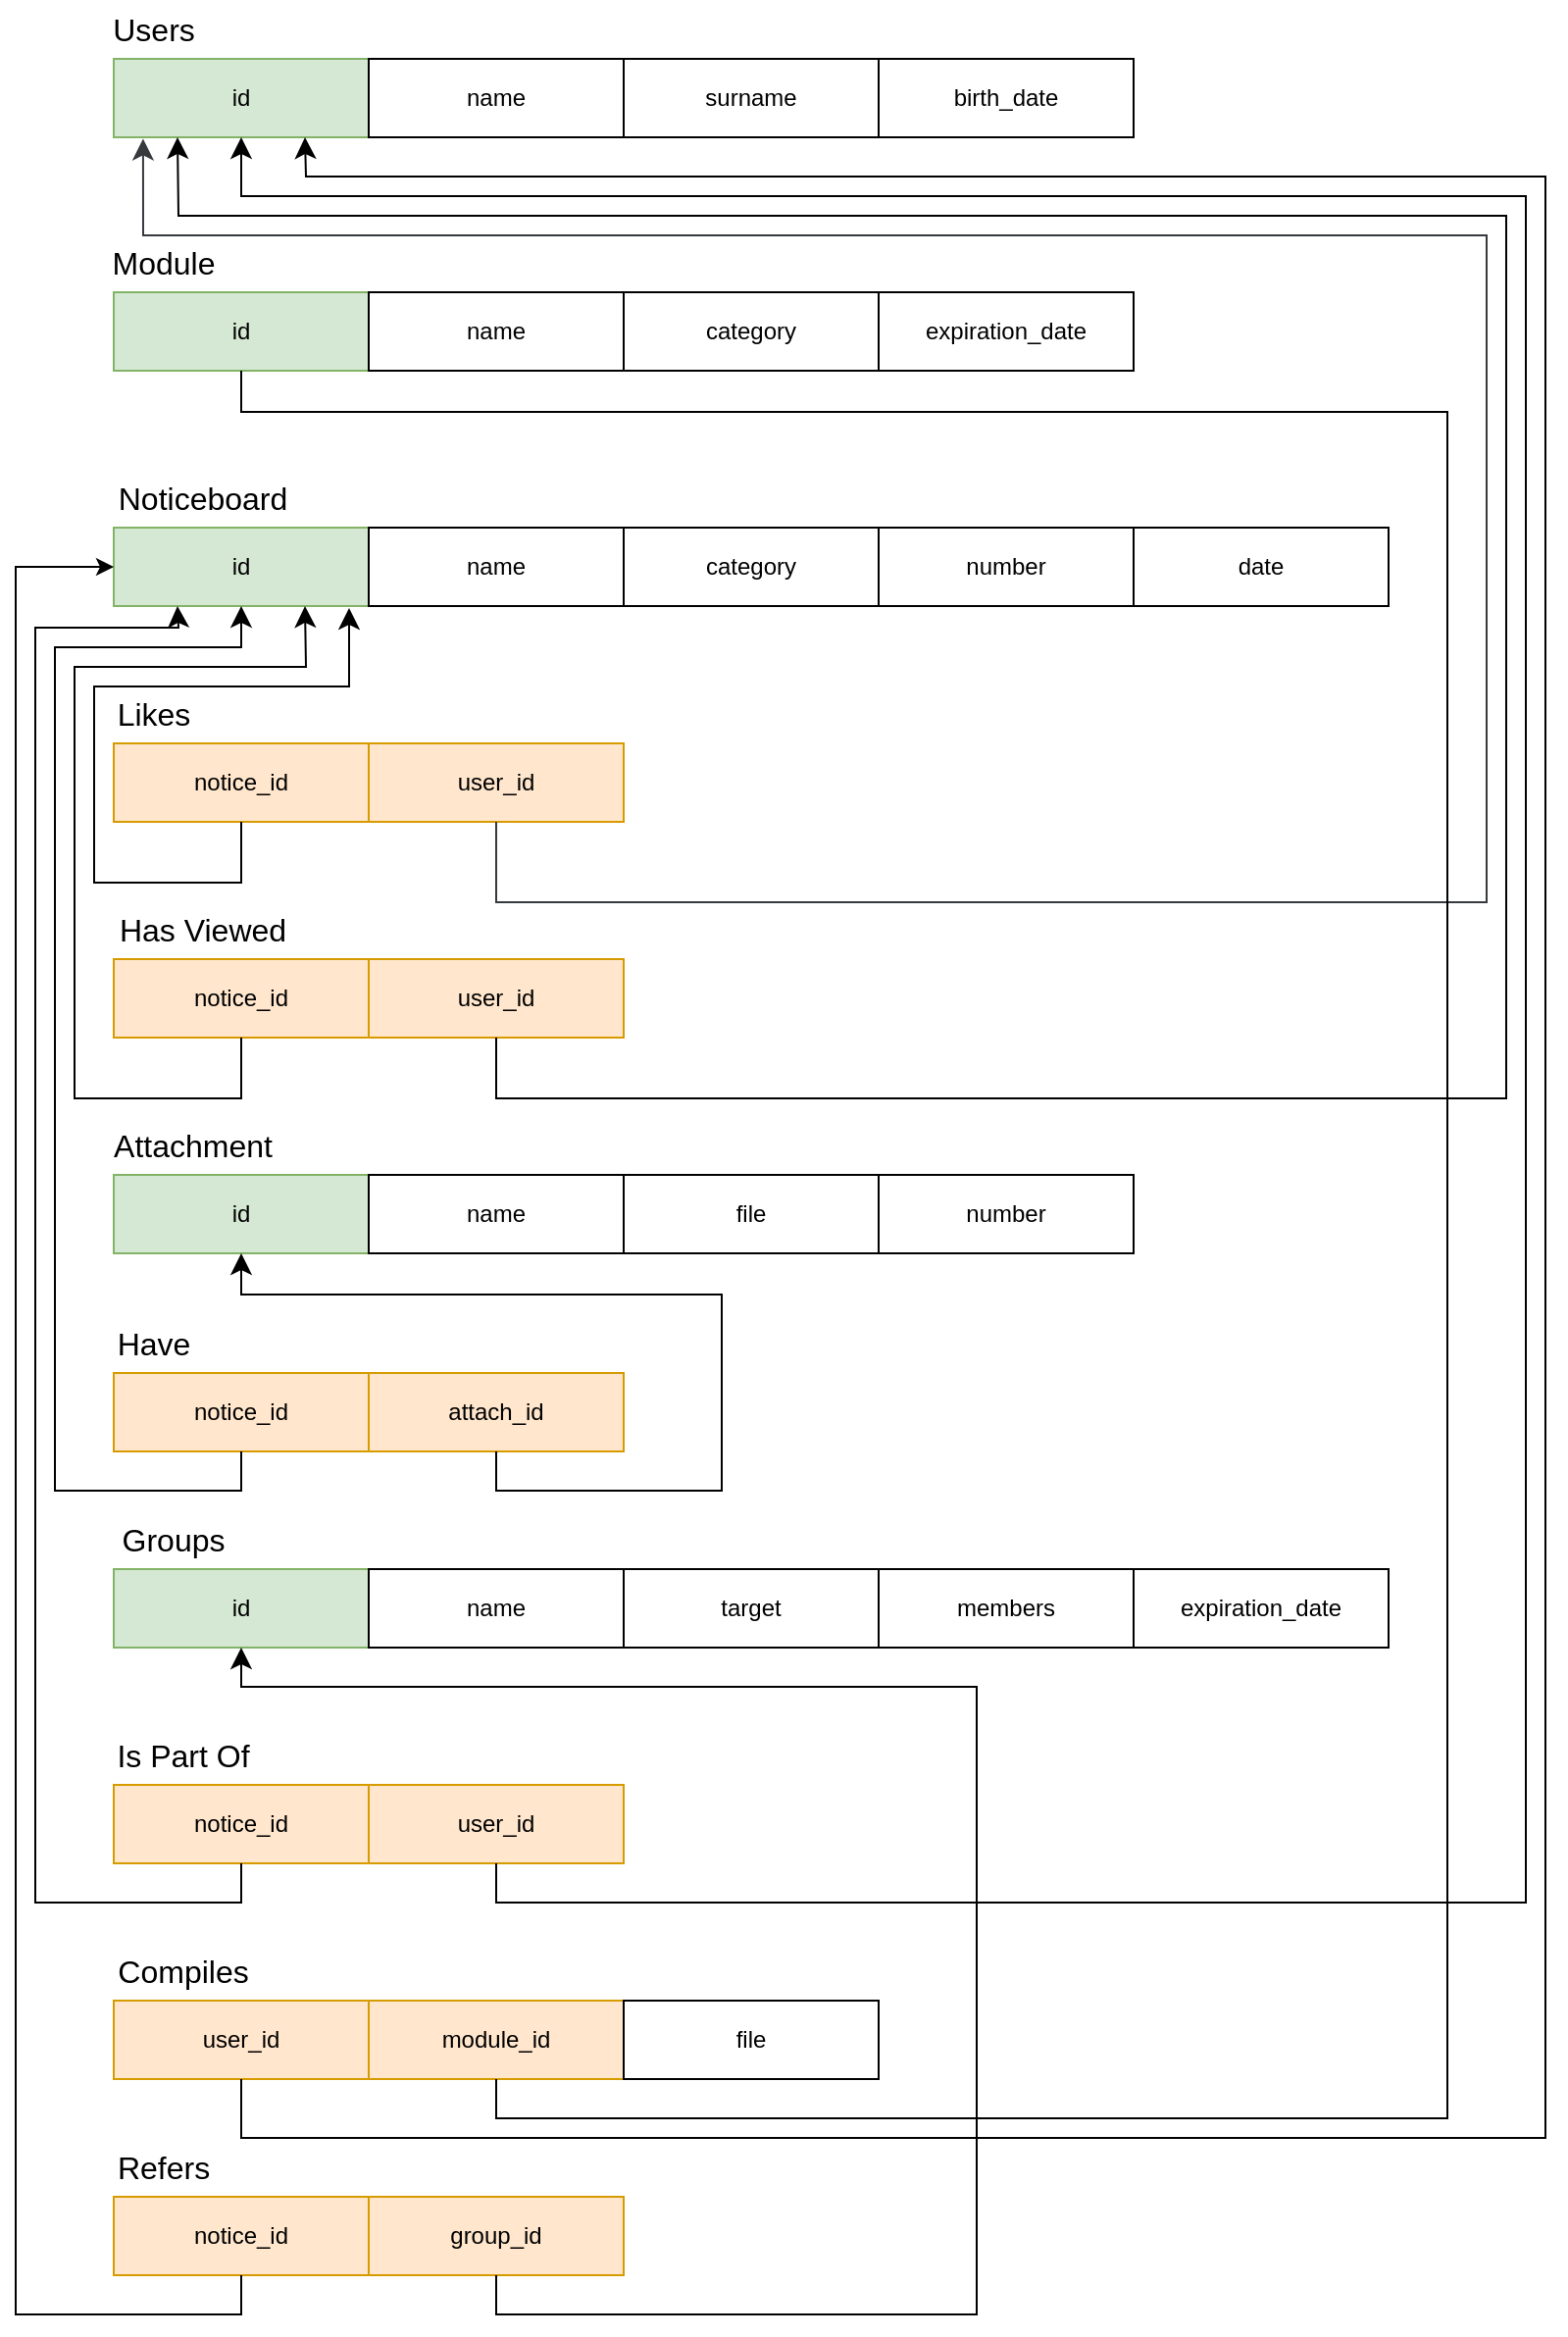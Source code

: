 <mxfile version="24.2.1" type="device">
  <diagram name="Pagina-1" id="hCMvARxHK98VJ9e5h0df">
    <mxGraphModel dx="1539" dy="868" grid="1" gridSize="10" guides="1" tooltips="1" connect="1" arrows="1" fold="1" page="1" pageScale="1" pageWidth="827" pageHeight="1169" math="0" shadow="0">
      <root>
        <mxCell id="0" />
        <mxCell id="1" parent="0" />
        <mxCell id="xF5MloBliGyO7JfxFLcV-14" value="id" style="rounded=0;whiteSpace=wrap;html=1;fillColor=#d5e8d4;strokeColor=#82b366;" parent="1" vertex="1">
          <mxGeometry x="40" y="100" width="130" height="40" as="geometry" />
        </mxCell>
        <mxCell id="xF5MloBliGyO7JfxFLcV-15" value="name" style="rounded=0;whiteSpace=wrap;html=1;" parent="1" vertex="1">
          <mxGeometry x="170" y="100" width="130" height="40" as="geometry" />
        </mxCell>
        <mxCell id="xF5MloBliGyO7JfxFLcV-16" value="surname" style="rounded=0;whiteSpace=wrap;html=1;" parent="1" vertex="1">
          <mxGeometry x="300" y="100" width="130" height="40" as="geometry" />
        </mxCell>
        <mxCell id="xF5MloBliGyO7JfxFLcV-17" value="birth_date" style="rounded=0;whiteSpace=wrap;html=1;" parent="1" vertex="1">
          <mxGeometry x="430" y="100" width="130" height="40" as="geometry" />
        </mxCell>
        <mxCell id="xF5MloBliGyO7JfxFLcV-18" value="Users" style="text;html=1;align=center;verticalAlign=middle;resizable=0;points=[];autosize=1;strokeColor=none;fillColor=none;fontSize=16;" parent="1" vertex="1">
          <mxGeometry x="25" y="70" width="70" height="30" as="geometry" />
        </mxCell>
        <mxCell id="xF5MloBliGyO7JfxFLcV-19" value="id" style="rounded=0;whiteSpace=wrap;html=1;fillColor=#d5e8d4;strokeColor=#82b366;" parent="1" vertex="1">
          <mxGeometry x="40" y="219" width="130" height="40" as="geometry" />
        </mxCell>
        <mxCell id="xF5MloBliGyO7JfxFLcV-20" value="name" style="rounded=0;whiteSpace=wrap;html=1;" parent="1" vertex="1">
          <mxGeometry x="170" y="219" width="130" height="40" as="geometry" />
        </mxCell>
        <mxCell id="xF5MloBliGyO7JfxFLcV-23" value="Module" style="text;html=1;align=center;verticalAlign=middle;resizable=0;points=[];autosize=1;strokeColor=none;fillColor=none;fontSize=16;" parent="1" vertex="1">
          <mxGeometry x="25" y="189" width="80" height="30" as="geometry" />
        </mxCell>
        <mxCell id="xF5MloBliGyO7JfxFLcV-24" value="category" style="rounded=0;whiteSpace=wrap;html=1;" parent="1" vertex="1">
          <mxGeometry x="300" y="219" width="130" height="40" as="geometry" />
        </mxCell>
        <mxCell id="xF5MloBliGyO7JfxFLcV-25" value="expiration_date" style="rounded=0;whiteSpace=wrap;html=1;" parent="1" vertex="1">
          <mxGeometry x="430" y="219" width="130" height="40" as="geometry" />
        </mxCell>
        <mxCell id="xF5MloBliGyO7JfxFLcV-26" value="id" style="rounded=0;whiteSpace=wrap;html=1;fillColor=#d5e8d4;strokeColor=#82b366;" parent="1" vertex="1">
          <mxGeometry x="40" y="339" width="130" height="40" as="geometry" />
        </mxCell>
        <mxCell id="xF5MloBliGyO7JfxFLcV-27" value="name" style="rounded=0;whiteSpace=wrap;html=1;" parent="1" vertex="1">
          <mxGeometry x="170" y="339" width="130" height="40" as="geometry" />
        </mxCell>
        <mxCell id="xF5MloBliGyO7JfxFLcV-28" value="Noticeboard" style="text;html=1;align=center;verticalAlign=middle;resizable=0;points=[];autosize=1;strokeColor=none;fillColor=none;fontSize=16;" parent="1" vertex="1">
          <mxGeometry x="30" y="309" width="110" height="30" as="geometry" />
        </mxCell>
        <mxCell id="xF5MloBliGyO7JfxFLcV-29" value="category" style="rounded=0;whiteSpace=wrap;html=1;" parent="1" vertex="1">
          <mxGeometry x="300" y="339" width="130" height="40" as="geometry" />
        </mxCell>
        <mxCell id="xF5MloBliGyO7JfxFLcV-30" value="number" style="rounded=0;whiteSpace=wrap;html=1;" parent="1" vertex="1">
          <mxGeometry x="430" y="339" width="130" height="40" as="geometry" />
        </mxCell>
        <mxCell id="xF5MloBliGyO7JfxFLcV-32" value="date" style="rounded=0;whiteSpace=wrap;html=1;" parent="1" vertex="1">
          <mxGeometry x="560" y="339" width="130" height="40" as="geometry" />
        </mxCell>
        <mxCell id="xF5MloBliGyO7JfxFLcV-33" value="notice_id" style="rounded=0;whiteSpace=wrap;html=1;fillColor=#ffe6cc;strokeColor=#d79b00;" parent="1" vertex="1">
          <mxGeometry x="40" y="449" width="130" height="40" as="geometry" />
        </mxCell>
        <mxCell id="xF5MloBliGyO7JfxFLcV-34" value="user_id" style="rounded=0;whiteSpace=wrap;html=1;fillColor=#ffe6cc;strokeColor=#d79b00;" parent="1" vertex="1">
          <mxGeometry x="170" y="449" width="130" height="40" as="geometry" />
        </mxCell>
        <mxCell id="xF5MloBliGyO7JfxFLcV-35" value="Likes" style="text;html=1;align=center;verticalAlign=middle;resizable=0;points=[];autosize=1;strokeColor=none;fillColor=none;fontSize=16;" parent="1" vertex="1">
          <mxGeometry x="30" y="419" width="60" height="30" as="geometry" />
        </mxCell>
        <mxCell id="xF5MloBliGyO7JfxFLcV-36" value="notice_id" style="rounded=0;whiteSpace=wrap;html=1;fillColor=#ffe6cc;strokeColor=#d79b00;" parent="1" vertex="1">
          <mxGeometry x="40" y="559" width="130" height="40" as="geometry" />
        </mxCell>
        <mxCell id="xF5MloBliGyO7JfxFLcV-37" value="user_id" style="rounded=0;whiteSpace=wrap;html=1;fillColor=#ffe6cc;strokeColor=#d79b00;" parent="1" vertex="1">
          <mxGeometry x="170" y="559" width="130" height="40" as="geometry" />
        </mxCell>
        <mxCell id="xF5MloBliGyO7JfxFLcV-38" value="Has Viewed" style="text;html=1;align=center;verticalAlign=middle;resizable=0;points=[];autosize=1;strokeColor=none;fillColor=none;fontSize=16;" parent="1" vertex="1">
          <mxGeometry x="30" y="529" width="110" height="30" as="geometry" />
        </mxCell>
        <mxCell id="xF5MloBliGyO7JfxFLcV-39" value="id" style="rounded=0;whiteSpace=wrap;html=1;fillColor=#d5e8d4;strokeColor=#82b366;" parent="1" vertex="1">
          <mxGeometry x="40" y="669" width="130" height="40" as="geometry" />
        </mxCell>
        <mxCell id="xF5MloBliGyO7JfxFLcV-40" value="name" style="rounded=0;whiteSpace=wrap;html=1;" parent="1" vertex="1">
          <mxGeometry x="170" y="669" width="130" height="40" as="geometry" />
        </mxCell>
        <mxCell id="xF5MloBliGyO7JfxFLcV-41" value="Attachment" style="text;html=1;align=center;verticalAlign=middle;resizable=0;points=[];autosize=1;strokeColor=none;fillColor=none;fontSize=16;" parent="1" vertex="1">
          <mxGeometry x="30" y="639" width="100" height="30" as="geometry" />
        </mxCell>
        <mxCell id="xF5MloBliGyO7JfxFLcV-42" value="file" style="rounded=0;whiteSpace=wrap;html=1;" parent="1" vertex="1">
          <mxGeometry x="300" y="669" width="130" height="40" as="geometry" />
        </mxCell>
        <mxCell id="xF5MloBliGyO7JfxFLcV-43" value="number" style="rounded=0;whiteSpace=wrap;html=1;" parent="1" vertex="1">
          <mxGeometry x="430" y="669" width="130" height="40" as="geometry" />
        </mxCell>
        <mxCell id="xF5MloBliGyO7JfxFLcV-44" value="notice_id" style="rounded=0;whiteSpace=wrap;html=1;fillColor=#ffe6cc;strokeColor=#d79b00;" parent="1" vertex="1">
          <mxGeometry x="40" y="770" width="130" height="40" as="geometry" />
        </mxCell>
        <mxCell id="xF5MloBliGyO7JfxFLcV-45" value="attach_id" style="rounded=0;whiteSpace=wrap;html=1;fillColor=#ffe6cc;strokeColor=#d79b00;" parent="1" vertex="1">
          <mxGeometry x="170" y="770" width="130" height="40" as="geometry" />
        </mxCell>
        <mxCell id="xF5MloBliGyO7JfxFLcV-46" value="Have" style="text;html=1;align=center;verticalAlign=middle;resizable=0;points=[];autosize=1;strokeColor=none;fillColor=none;fontSize=16;" parent="1" vertex="1">
          <mxGeometry x="30" y="740" width="60" height="30" as="geometry" />
        </mxCell>
        <mxCell id="xF5MloBliGyO7JfxFLcV-47" value="id" style="rounded=0;whiteSpace=wrap;html=1;fillColor=#d5e8d4;strokeColor=#82b366;" parent="1" vertex="1">
          <mxGeometry x="40" y="870" width="130" height="40" as="geometry" />
        </mxCell>
        <mxCell id="xF5MloBliGyO7JfxFLcV-48" value="name" style="rounded=0;whiteSpace=wrap;html=1;" parent="1" vertex="1">
          <mxGeometry x="170" y="870" width="130" height="40" as="geometry" />
        </mxCell>
        <mxCell id="xF5MloBliGyO7JfxFLcV-49" value="Groups" style="text;html=1;align=center;verticalAlign=middle;resizable=0;points=[];autosize=1;strokeColor=none;fillColor=none;fontSize=16;" parent="1" vertex="1">
          <mxGeometry x="30" y="840" width="80" height="30" as="geometry" />
        </mxCell>
        <mxCell id="xF5MloBliGyO7JfxFLcV-50" value="target" style="rounded=0;whiteSpace=wrap;html=1;" parent="1" vertex="1">
          <mxGeometry x="300" y="870" width="130" height="40" as="geometry" />
        </mxCell>
        <mxCell id="xF5MloBliGyO7JfxFLcV-51" value="members" style="rounded=0;whiteSpace=wrap;html=1;" parent="1" vertex="1">
          <mxGeometry x="430" y="870" width="130" height="40" as="geometry" />
        </mxCell>
        <mxCell id="xF5MloBliGyO7JfxFLcV-52" value="expiration_date" style="rounded=0;whiteSpace=wrap;html=1;" parent="1" vertex="1">
          <mxGeometry x="560" y="870" width="130" height="40" as="geometry" />
        </mxCell>
        <mxCell id="xF5MloBliGyO7JfxFLcV-53" value="notice_id" style="rounded=0;whiteSpace=wrap;html=1;fillColor=#ffe6cc;strokeColor=#d79b00;" parent="1" vertex="1">
          <mxGeometry x="40" y="980" width="130" height="40" as="geometry" />
        </mxCell>
        <mxCell id="xF5MloBliGyO7JfxFLcV-54" value="user_id" style="rounded=0;whiteSpace=wrap;html=1;fillColor=#ffe6cc;strokeColor=#d79b00;" parent="1" vertex="1">
          <mxGeometry x="170" y="980" width="130" height="40" as="geometry" />
        </mxCell>
        <mxCell id="xF5MloBliGyO7JfxFLcV-55" value="Is Part Of" style="text;html=1;align=center;verticalAlign=middle;resizable=0;points=[];autosize=1;strokeColor=none;fillColor=none;fontSize=16;" parent="1" vertex="1">
          <mxGeometry x="30" y="950" width="90" height="30" as="geometry" />
        </mxCell>
        <mxCell id="xF5MloBliGyO7JfxFLcV-56" value="user_id" style="rounded=0;whiteSpace=wrap;html=1;fillColor=#ffe6cc;strokeColor=#d79b00;" parent="1" vertex="1">
          <mxGeometry x="40" y="1090" width="130" height="40" as="geometry" />
        </mxCell>
        <mxCell id="xF5MloBliGyO7JfxFLcV-57" value="module_id" style="rounded=0;whiteSpace=wrap;html=1;fillColor=#ffe6cc;strokeColor=#d79b00;" parent="1" vertex="1">
          <mxGeometry x="170" y="1090" width="130" height="40" as="geometry" />
        </mxCell>
        <mxCell id="xF5MloBliGyO7JfxFLcV-58" value="Compiles" style="text;html=1;align=center;verticalAlign=middle;resizable=0;points=[];autosize=1;strokeColor=none;fillColor=none;fontSize=16;" parent="1" vertex="1">
          <mxGeometry x="30" y="1060" width="90" height="30" as="geometry" />
        </mxCell>
        <mxCell id="xF5MloBliGyO7JfxFLcV-59" value="notice_id" style="rounded=0;whiteSpace=wrap;html=1;fillColor=#ffe6cc;strokeColor=#d79b00;" parent="1" vertex="1">
          <mxGeometry x="40" y="1190" width="130" height="40" as="geometry" />
        </mxCell>
        <mxCell id="xF5MloBliGyO7JfxFLcV-60" value="group_id" style="rounded=0;whiteSpace=wrap;html=1;fillColor=#ffe6cc;strokeColor=#d79b00;" parent="1" vertex="1">
          <mxGeometry x="170" y="1190" width="130" height="40" as="geometry" />
        </mxCell>
        <mxCell id="xF5MloBliGyO7JfxFLcV-61" value="Refers" style="text;html=1;align=center;verticalAlign=middle;resizable=0;points=[];autosize=1;strokeColor=none;fillColor=none;fontSize=16;" parent="1" vertex="1">
          <mxGeometry x="30" y="1160" width="70" height="30" as="geometry" />
        </mxCell>
        <mxCell id="xF5MloBliGyO7JfxFLcV-62" value="file" style="rounded=0;whiteSpace=wrap;html=1;" parent="1" vertex="1">
          <mxGeometry x="300" y="1090" width="130" height="40" as="geometry" />
        </mxCell>
        <mxCell id="xF5MloBliGyO7JfxFLcV-63" value="" style="endArrow=classic;html=1;rounded=0;fontSize=12;startSize=8;endSize=8;curved=0;endFill=1;" parent="1" source="xF5MloBliGyO7JfxFLcV-33" edge="1">
          <mxGeometry width="50" height="50" relative="1" as="geometry">
            <mxPoint x="370" y="360" as="sourcePoint" />
            <mxPoint x="160" y="380" as="targetPoint" />
            <Array as="points">
              <mxPoint x="105" y="520" />
              <mxPoint x="30" y="520" />
              <mxPoint x="30" y="420" />
              <mxPoint x="160" y="420" />
            </Array>
          </mxGeometry>
        </mxCell>
        <mxCell id="xF5MloBliGyO7JfxFLcV-64" value="" style="endArrow=none;html=1;rounded=0;fontSize=12;startSize=8;endSize=8;curved=0;exitX=0.115;exitY=1.018;exitDx=0;exitDy=0;exitPerimeter=0;endFill=0;fillColor=#ffcccc;strokeColor=#36393d;startArrow=classic;startFill=1;" parent="1" source="xF5MloBliGyO7JfxFLcV-14" target="xF5MloBliGyO7JfxFLcV-34" edge="1">
          <mxGeometry width="50" height="50" relative="1" as="geometry">
            <mxPoint x="370" y="360" as="sourcePoint" />
            <mxPoint x="420" y="310" as="targetPoint" />
            <Array as="points">
              <mxPoint x="55" y="190" />
              <mxPoint x="740" y="190" />
              <mxPoint x="740" y="530" />
              <mxPoint x="235" y="530" />
            </Array>
          </mxGeometry>
        </mxCell>
        <mxCell id="xF5MloBliGyO7JfxFLcV-65" value="" style="endArrow=none;html=1;rounded=0;fontSize=12;startSize=8;endSize=8;curved=0;exitX=0.25;exitY=1;exitDx=0;exitDy=0;endFill=0;startArrow=classic;startFill=1;" parent="1" source="xF5MloBliGyO7JfxFLcV-14" target="xF5MloBliGyO7JfxFLcV-37" edge="1">
          <mxGeometry width="50" height="50" relative="1" as="geometry">
            <mxPoint x="370" y="480" as="sourcePoint" />
            <mxPoint x="420" y="430" as="targetPoint" />
            <Array as="points">
              <mxPoint x="73" y="180" />
              <mxPoint x="750" y="180" />
              <mxPoint x="750" y="630" />
              <mxPoint x="235" y="630" />
            </Array>
          </mxGeometry>
        </mxCell>
        <mxCell id="xF5MloBliGyO7JfxFLcV-66" value="" style="endArrow=classic;html=1;rounded=0;fontSize=12;startSize=8;endSize=8;curved=0;entryX=0.75;entryY=1;entryDx=0;entryDy=0;endFill=1;" parent="1" source="xF5MloBliGyO7JfxFLcV-36" target="xF5MloBliGyO7JfxFLcV-26" edge="1">
          <mxGeometry width="50" height="50" relative="1" as="geometry">
            <mxPoint x="370" y="480" as="sourcePoint" />
            <mxPoint x="105" y="379" as="targetPoint" />
            <Array as="points">
              <mxPoint x="105" y="630" />
              <mxPoint x="20" y="630" />
              <mxPoint x="20" y="410" />
              <mxPoint x="138" y="410" />
            </Array>
          </mxGeometry>
        </mxCell>
        <mxCell id="xF5MloBliGyO7JfxFLcV-67" value="" style="endArrow=classic;html=1;rounded=0;fontSize=12;startSize=8;endSize=8;curved=0;entryX=0.5;entryY=1;entryDx=0;entryDy=0;endFill=1;" parent="1" source="xF5MloBliGyO7JfxFLcV-44" target="xF5MloBliGyO7JfxFLcV-26" edge="1">
          <mxGeometry width="50" height="50" relative="1" as="geometry">
            <mxPoint x="350" y="570" as="sourcePoint" />
            <mxPoint x="400" y="520" as="targetPoint" />
            <Array as="points">
              <mxPoint x="105" y="830" />
              <mxPoint x="10" y="830" />
              <mxPoint x="10" y="400" />
              <mxPoint x="105" y="400" />
            </Array>
          </mxGeometry>
        </mxCell>
        <mxCell id="xF5MloBliGyO7JfxFLcV-68" value="" style="endArrow=classic;html=1;rounded=0;fontSize=12;startSize=8;endSize=8;curved=0;endFill=1;" parent="1" source="xF5MloBliGyO7JfxFLcV-45" target="xF5MloBliGyO7JfxFLcV-39" edge="1">
          <mxGeometry width="50" height="50" relative="1" as="geometry">
            <mxPoint x="360" y="770" as="sourcePoint" />
            <mxPoint x="410" y="720" as="targetPoint" />
            <Array as="points">
              <mxPoint x="235" y="830" />
              <mxPoint x="350" y="830" />
              <mxPoint x="350" y="730" />
              <mxPoint x="105" y="730" />
            </Array>
          </mxGeometry>
        </mxCell>
        <mxCell id="xF5MloBliGyO7JfxFLcV-69" value="" style="endArrow=classic;html=1;rounded=0;fontSize=12;startSize=8;endSize=8;curved=0;entryX=0.25;entryY=1;entryDx=0;entryDy=0;endFill=1;" parent="1" source="xF5MloBliGyO7JfxFLcV-53" target="xF5MloBliGyO7JfxFLcV-26" edge="1">
          <mxGeometry width="50" height="50" relative="1" as="geometry">
            <mxPoint x="390" y="580" as="sourcePoint" />
            <mxPoint x="440" y="530" as="targetPoint" />
            <Array as="points">
              <mxPoint x="105" y="1040" />
              <mxPoint y="1040" />
              <mxPoint y="390" />
              <mxPoint x="73" y="390" />
            </Array>
          </mxGeometry>
        </mxCell>
        <mxCell id="xF5MloBliGyO7JfxFLcV-70" value="" style="endArrow=classic;html=1;rounded=0;fontSize=12;curved=0;strokeColor=default;endFill=1;" parent="1" source="xF5MloBliGyO7JfxFLcV-59" target="xF5MloBliGyO7JfxFLcV-26" edge="1">
          <mxGeometry width="50" height="50" relative="1" as="geometry">
            <mxPoint x="-50" y="360" as="sourcePoint" />
            <mxPoint x="150" y="610" as="targetPoint" />
            <Array as="points">
              <mxPoint x="105" y="1250" />
              <mxPoint x="-10" y="1250" />
              <mxPoint x="-10" y="359" />
              <mxPoint x="20" y="359" />
            </Array>
          </mxGeometry>
        </mxCell>
        <mxCell id="xF5MloBliGyO7JfxFLcV-71" value="" style="endArrow=classic;html=1;rounded=0;fontSize=12;startSize=8;endSize=8;curved=0;endFill=1;" parent="1" source="xF5MloBliGyO7JfxFLcV-54" target="xF5MloBliGyO7JfxFLcV-14" edge="1">
          <mxGeometry width="50" height="50" relative="1" as="geometry">
            <mxPoint x="560" y="1040" as="sourcePoint" />
            <mxPoint x="610" y="990" as="targetPoint" />
            <Array as="points">
              <mxPoint x="235" y="1040" />
              <mxPoint x="760" y="1040" />
              <mxPoint x="760" y="170" />
              <mxPoint x="105" y="170" />
            </Array>
          </mxGeometry>
        </mxCell>
        <mxCell id="xF5MloBliGyO7JfxFLcV-72" value="" style="endArrow=classic;html=1;rounded=0;fontSize=12;startSize=8;endSize=8;curved=0;entryX=0.75;entryY=1;entryDx=0;entryDy=0;endFill=1;" parent="1" source="xF5MloBliGyO7JfxFLcV-56" target="xF5MloBliGyO7JfxFLcV-14" edge="1">
          <mxGeometry width="50" height="50" relative="1" as="geometry">
            <mxPoint x="400" y="790" as="sourcePoint" />
            <mxPoint x="410" y="450" as="targetPoint" />
            <Array as="points">
              <mxPoint x="105" y="1160" />
              <mxPoint x="770" y="1160" />
              <mxPoint x="770" y="160" />
              <mxPoint x="138" y="160" />
            </Array>
          </mxGeometry>
        </mxCell>
        <mxCell id="xF5MloBliGyO7JfxFLcV-73" value="" style="endArrow=none;html=1;rounded=0;fontSize=12;startSize=8;endSize=8;curved=0;" parent="1" source="xF5MloBliGyO7JfxFLcV-57" target="xF5MloBliGyO7JfxFLcV-19" edge="1">
          <mxGeometry width="50" height="50" relative="1" as="geometry">
            <mxPoint x="360" y="760" as="sourcePoint" />
            <mxPoint x="410" y="710" as="targetPoint" />
            <Array as="points">
              <mxPoint x="235" y="1150" />
              <mxPoint x="720" y="1150" />
              <mxPoint x="720" y="280" />
              <mxPoint x="105" y="280" />
            </Array>
          </mxGeometry>
        </mxCell>
        <mxCell id="xF5MloBliGyO7JfxFLcV-74" value="" style="endArrow=classic;html=1;rounded=0;fontSize=12;startSize=8;endSize=8;curved=0;endFill=1;" parent="1" source="xF5MloBliGyO7JfxFLcV-60" target="xF5MloBliGyO7JfxFLcV-47" edge="1">
          <mxGeometry width="50" height="50" relative="1" as="geometry">
            <mxPoint x="350" y="950" as="sourcePoint" />
            <mxPoint x="400" y="900" as="targetPoint" />
            <Array as="points">
              <mxPoint x="235" y="1250" />
              <mxPoint x="480" y="1250" />
              <mxPoint x="480" y="930" />
              <mxPoint x="105" y="930" />
            </Array>
          </mxGeometry>
        </mxCell>
      </root>
    </mxGraphModel>
  </diagram>
</mxfile>
